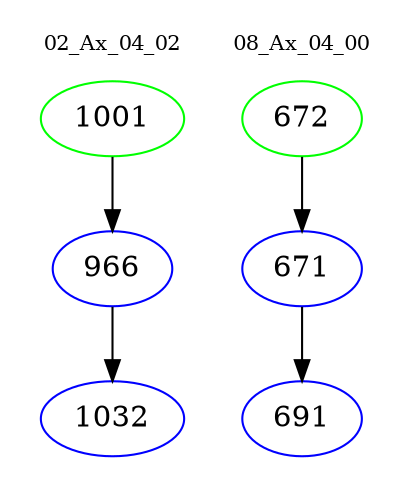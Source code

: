 digraph{
subgraph cluster_0 {
color = white
label = "02_Ax_04_02";
fontsize=10;
T0_1001 [label="1001", color="green"]
T0_1001 -> T0_966 [color="black"]
T0_966 [label="966", color="blue"]
T0_966 -> T0_1032 [color="black"]
T0_1032 [label="1032", color="blue"]
}
subgraph cluster_1 {
color = white
label = "08_Ax_04_00";
fontsize=10;
T1_672 [label="672", color="green"]
T1_672 -> T1_671 [color="black"]
T1_671 [label="671", color="blue"]
T1_671 -> T1_691 [color="black"]
T1_691 [label="691", color="blue"]
}
}
